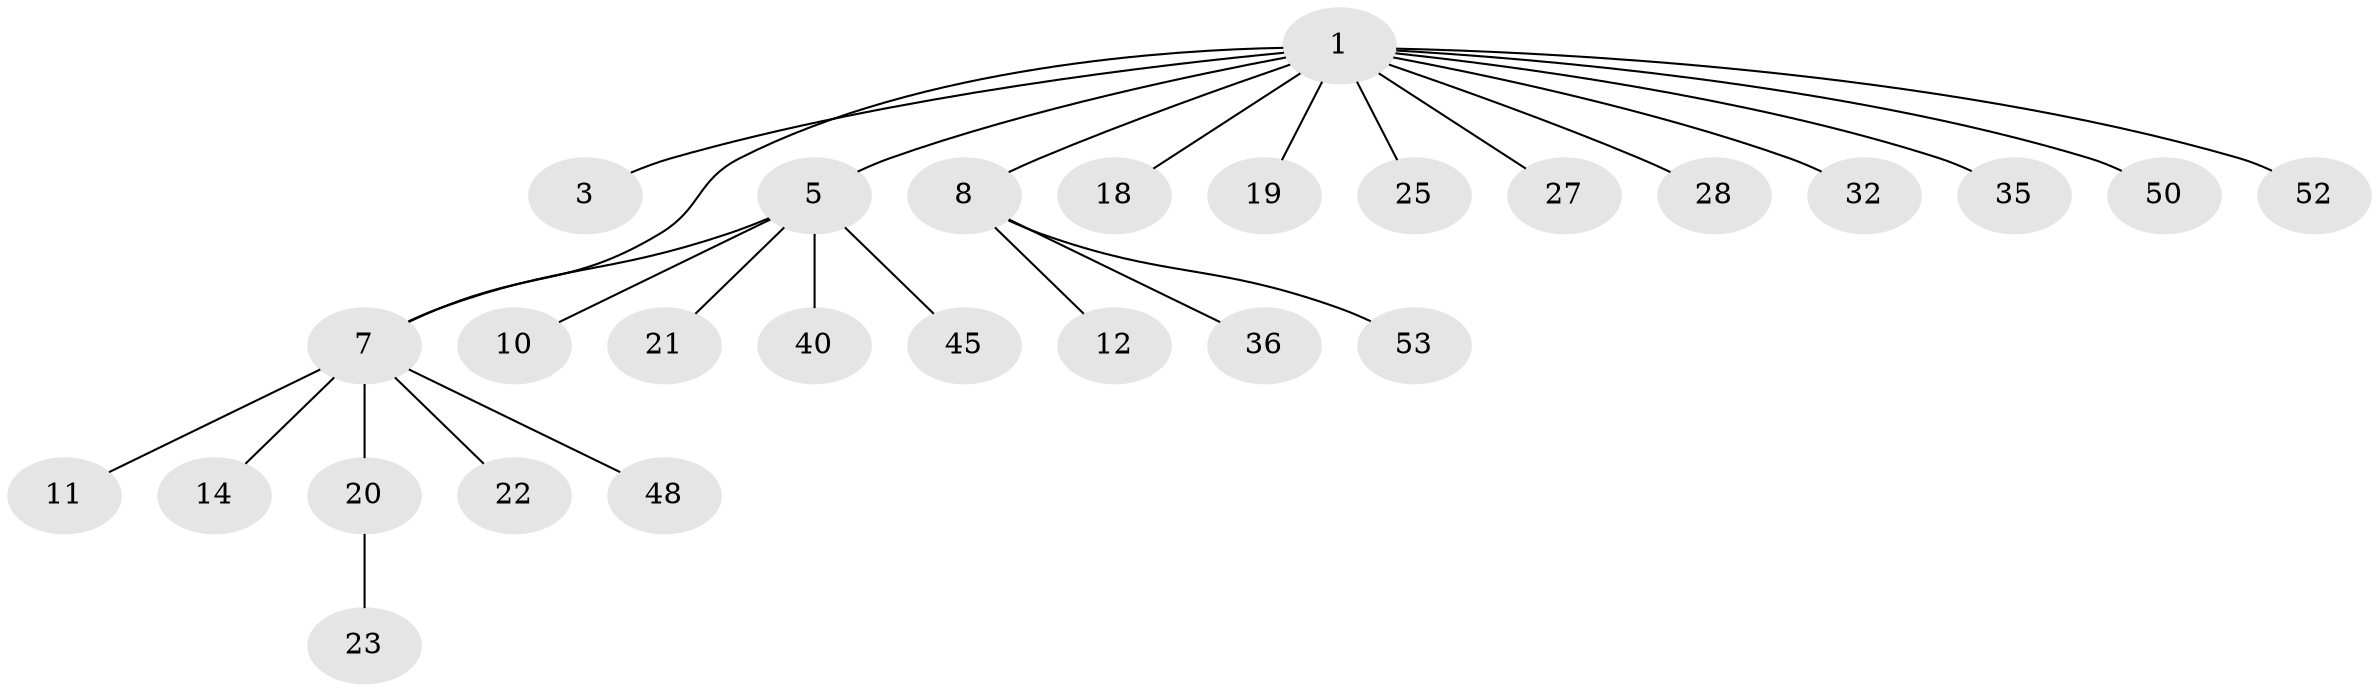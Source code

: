// original degree distribution, {6: 0.018518518518518517, 12: 0.018518518518518517, 1: 0.6296296296296297, 4: 0.05555555555555555, 2: 0.16666666666666666, 7: 0.018518518518518517, 11: 0.018518518518518517, 3: 0.07407407407407407}
// Generated by graph-tools (version 1.1) at 2025/14/03/09/25 04:14:46]
// undirected, 27 vertices, 27 edges
graph export_dot {
graph [start="1"]
  node [color=gray90,style=filled];
  1 [super="+2"];
  3;
  5 [super="+9"];
  7;
  8;
  10 [super="+42+34"];
  11;
  12;
  14;
  18 [super="+29"];
  19;
  20;
  21 [super="+43"];
  22 [super="+54"];
  23;
  25 [super="+38"];
  27;
  28;
  32;
  35;
  36;
  40;
  45;
  48;
  50;
  52;
  53;
  1 -- 3;
  1 -- 5 [weight=2];
  1 -- 8;
  1 -- 52;
  1 -- 32;
  1 -- 35;
  1 -- 7;
  1 -- 50;
  1 -- 18;
  1 -- 19;
  1 -- 25;
  1 -- 27;
  1 -- 28;
  5 -- 40;
  5 -- 45;
  5 -- 21;
  5 -- 7;
  5 -- 10;
  7 -- 11;
  7 -- 14;
  7 -- 20;
  7 -- 22;
  7 -- 48;
  8 -- 12;
  8 -- 36;
  8 -- 53;
  20 -- 23;
}
